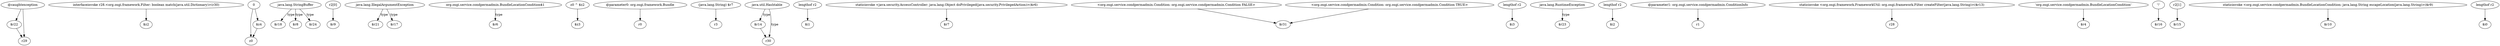 digraph g {
0[label="@caughtexception"]
1[label="$r22"]
0->1[label=""]
2[label="interfaceinvoke r28.<org.osgi.framework.Filter: boolean match(java.util.Dictionary)>(r30)"]
3[label="$z2"]
2->3[label=""]
4[label="0"]
5[label="z0"]
4->5[label=""]
6[label="java.lang.StringBuffer"]
7[label="$r18"]
6->7[label="type"]
8[label="r2[0]"]
9[label="$r9"]
8->9[label=""]
10[label="java.lang.IllegalArgumentException"]
11[label="$r21"]
10->11[label="type"]
12[label="org.osgi.service.condpermadmin.BundleLocationCondition$1"]
13[label="$r6"]
12->13[label="type"]
14[label="z0 ^ $z2"]
15[label="$z3"]
14->15[label=""]
16[label="@parameter0: org.osgi.framework.Bundle"]
17[label="r0"]
16->17[label=""]
18[label="(java.lang.String) $r7"]
19[label="r3"]
18->19[label=""]
20[label="$z4"]
4->20[label=""]
21[label="$r8"]
6->21[label="type"]
22[label="java.util.Hashtable"]
23[label="$r14"]
22->23[label="type"]
24[label="lengthof r2"]
25[label="$i1"]
24->25[label=""]
26[label="staticinvoke <java.security.AccessController: java.lang.Object doPrivileged(java.security.PrivilegedAction)>($r6)"]
27[label="$r7"]
26->27[label=""]
28[label="<org.osgi.service.condpermadmin.Condition: org.osgi.service.condpermadmin.Condition FALSE>"]
29[label="$r31"]
28->29[label=""]
30[label="r29"]
1->30[label=""]
31[label="lengthof r2"]
32[label="$i3"]
31->32[label=""]
33[label="java.lang.RuntimeException"]
34[label="$r23"]
33->34[label="type"]
35[label="$r17"]
10->35[label="type"]
36[label="lengthof r2"]
37[label="$i2"]
36->37[label=""]
38[label="r30"]
22->38[label="type"]
39[label="@parameter1: org.osgi.service.condpermadmin.ConditionInfo"]
40[label="r1"]
39->40[label=""]
41[label="staticinvoke <org.osgi.framework.FrameworkUtil: org.osgi.framework.Filter createFilter(java.lang.String)>($r13)"]
42[label="r28"]
41->42[label=""]
43[label="'org.osgi.service.condpermadmin.BundleLocationCondition'"]
44[label="$r4"]
43->44[label=""]
23->38[label=""]
45[label="'!'"]
46[label="$r16"]
45->46[label=""]
47[label="<org.osgi.service.condpermadmin.Condition: org.osgi.service.condpermadmin.Condition TRUE>"]
47->29[label=""]
48[label="r2[1]"]
49[label="$r15"]
48->49[label=""]
50[label="$r24"]
6->50[label="type"]
20->5[label=""]
51[label="staticinvoke <org.osgi.service.condpermadmin.BundleLocationCondition: java.lang.String escapeLocation(java.lang.String)>($r9)"]
52[label="$r10"]
51->52[label=""]
0->30[label=""]
53[label="lengthof r2"]
54[label="$i0"]
53->54[label=""]
}